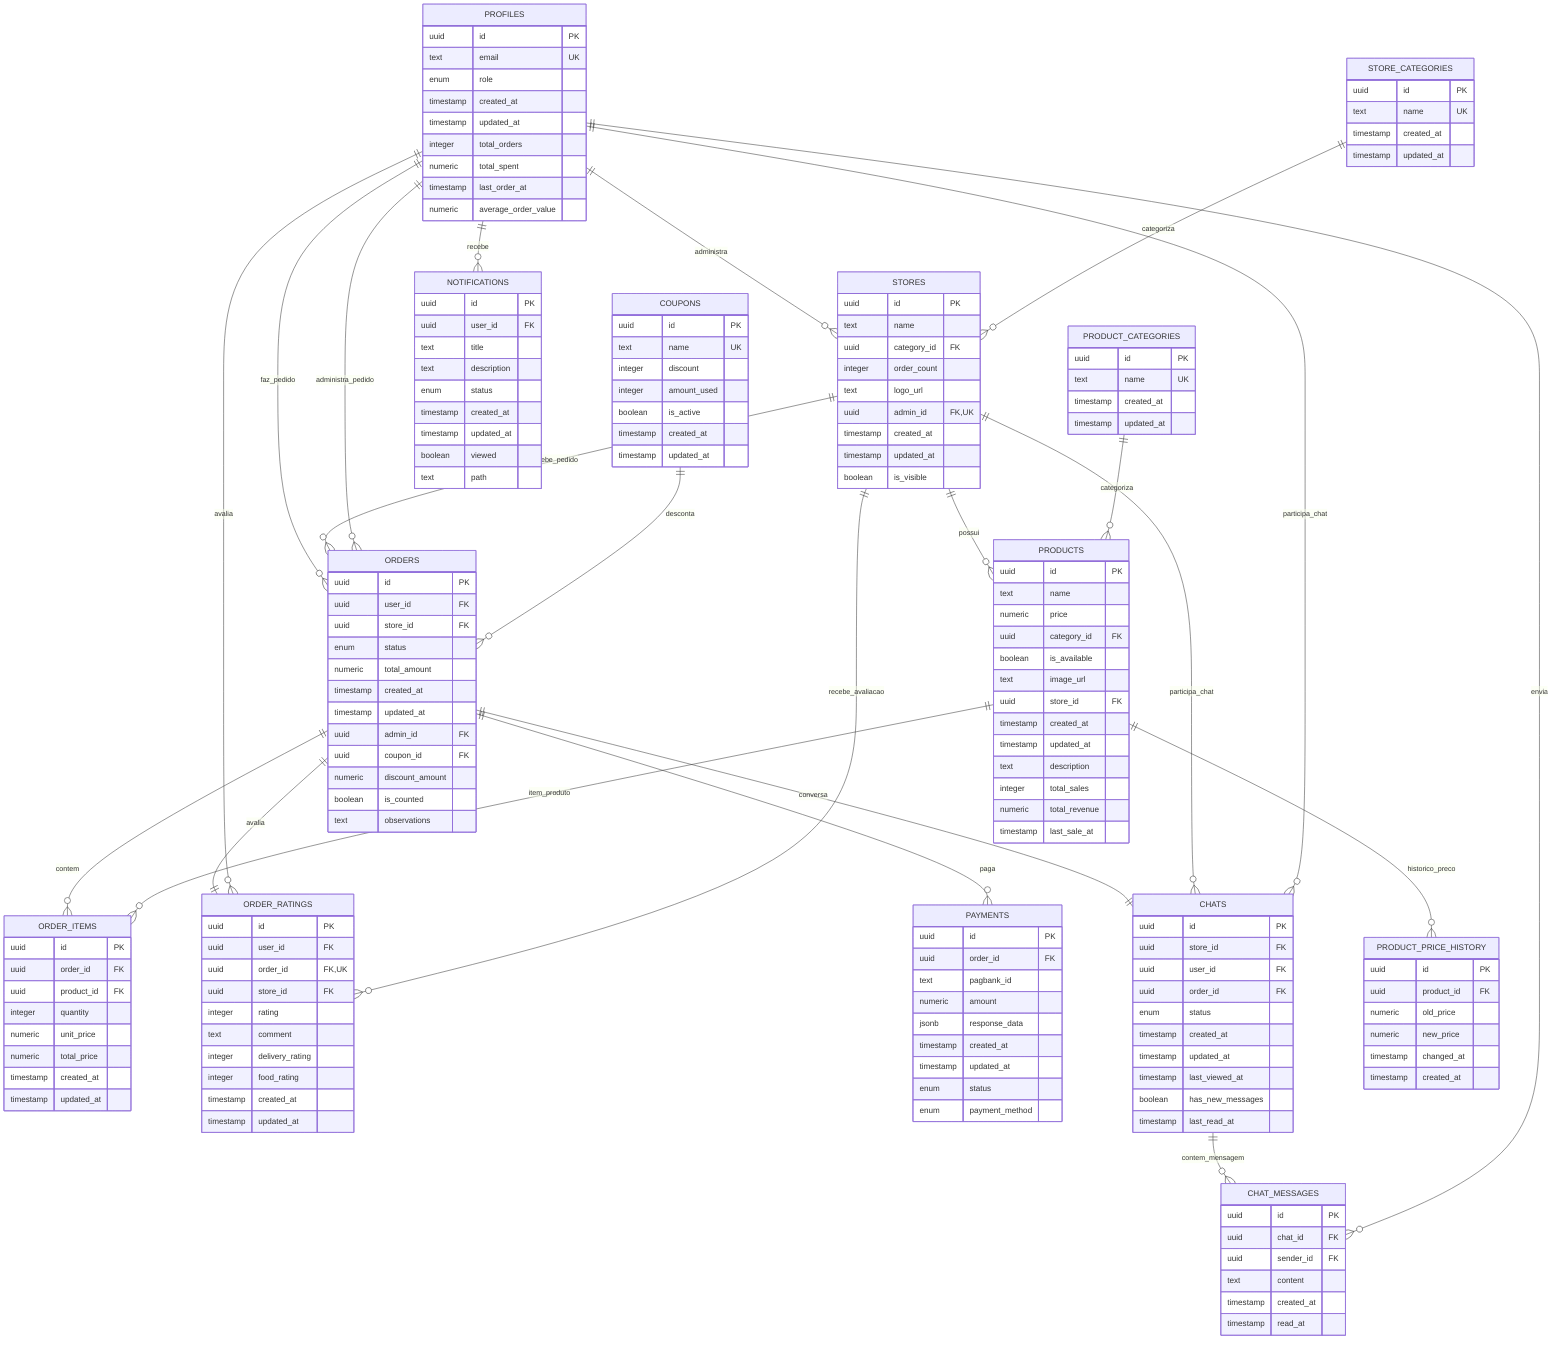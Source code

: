 erDiagram
    %% Entidades Principais
    PROFILES {
        uuid id PK
        text email UK
        enum role
        timestamp created_at
        timestamp updated_at
        integer total_orders
        numeric total_spent
        timestamp last_order_at
        numeric average_order_value
    }

    STORES {
        uuid id PK
        text name
        uuid category_id FK
        integer order_count
        text logo_url
        uuid admin_id FK,UK
        timestamp created_at
        timestamp updated_at
        boolean is_visible
    }

    STORE_CATEGORIES {
        uuid id PK
        text name UK
        timestamp created_at
        timestamp updated_at
    }

    PRODUCTS {
        uuid id PK
        text name
        numeric price
        uuid category_id FK
        boolean is_available
        text image_url
        uuid store_id FK
        timestamp created_at
        timestamp updated_at
        text description
        integer total_sales
        numeric total_revenue
        timestamp last_sale_at
    }

    PRODUCT_CATEGORIES {
        uuid id PK
        text name UK
        timestamp created_at
        timestamp updated_at
    }

    ORDERS {
        uuid id PK
        uuid user_id FK
        uuid store_id FK
        enum status
        numeric total_amount
        timestamp created_at
        timestamp updated_at
        uuid admin_id FK
        uuid coupon_id FK
        numeric discount_amount
        boolean is_counted
        text observations
    }

    ORDER_ITEMS {
        uuid id PK
        uuid order_id FK
        uuid product_id FK
        integer quantity
        numeric unit_price
        numeric total_price
        timestamp created_at
        timestamp updated_at
    }

    ORDER_RATINGS {
        uuid id PK
        uuid user_id FK
        uuid order_id FK,UK
        uuid store_id FK
        integer rating
        text comment
        integer delivery_rating
        integer food_rating
        timestamp created_at
        timestamp updated_at
    }

    PAYMENTS {
        uuid id PK
        uuid order_id FK
        text pagbank_id
        numeric amount
        jsonb response_data
        timestamp created_at
        timestamp updated_at
        enum status
        enum payment_method
    }

    COUPONS {
        uuid id PK
        text name UK
        integer discount
        integer amount_used
        boolean is_active
        timestamp created_at
        timestamp updated_at
    }

    CHATS {
        uuid id PK
        uuid store_id FK
        uuid user_id FK
        uuid order_id FK
        enum status
        timestamp created_at
        timestamp updated_at
        timestamp last_viewed_at
        boolean has_new_messages
        timestamp last_read_at
    }

    CHAT_MESSAGES {
        uuid id PK
        uuid chat_id FK
        uuid sender_id FK
        text content
        timestamp created_at
        timestamp read_at
    }

    NOTIFICATIONS {
        uuid id PK
        uuid user_id FK
        text title
        text description
        enum status
        timestamp created_at
        timestamp updated_at
        boolean viewed
        text path
    }

    PRODUCT_PRICE_HISTORY {
        uuid id PK
        uuid product_id FK
        numeric old_price
        numeric new_price
        timestamp changed_at
        timestamp created_at
    }

    %% Relacionamentos
    PROFILES ||--o{ STORES : "administra"
    STORE_CATEGORIES ||--o{ STORES : "categoriza"
    
    STORES ||--o{ PRODUCTS : "possui"
    PRODUCT_CATEGORIES ||--o{ PRODUCTS : "categoriza"
    
    PROFILES ||--o{ ORDERS : "faz_pedido"
    STORES ||--o{ ORDERS : "recebe_pedido"
    PROFILES ||--o{ ORDERS : "administra_pedido"
    COUPONS ||--o{ ORDERS : "desconta"
    
    ORDERS ||--o{ ORDER_ITEMS : "contem"
    PRODUCTS ||--o{ ORDER_ITEMS : "item_produto"
    
    ORDERS ||--|| ORDER_RATINGS : "avalia"
    PROFILES ||--o{ ORDER_RATINGS : "avalia"
    STORES ||--o{ ORDER_RATINGS : "recebe_avaliacao"
    
    ORDERS ||--o{ PAYMENTS : "paga"
    
    ORDERS ||--|| CHATS : "conversa"
    STORES ||--o{ CHATS : "participa_chat"
    PROFILES ||--o{ CHATS : "participa_chat"
    
    CHATS ||--o{ CHAT_MESSAGES : "contem_mensagem"
    PROFILES ||--o{ CHAT_MESSAGES : "envia"
    
    PROFILES ||--o{ NOTIFICATIONS : "recebe"
    
    PRODUCTS ||--o{ PRODUCT_PRICE_HISTORY : "historico_preco"
